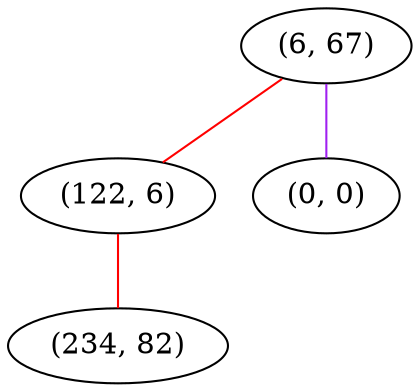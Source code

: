 graph "" {
"(6, 67)";
"(122, 6)";
"(0, 0)";
"(234, 82)";
"(6, 67)" -- "(122, 6)"  [color=red, key=0, weight=1];
"(6, 67)" -- "(0, 0)"  [color=purple, key=0, weight=4];
"(122, 6)" -- "(234, 82)"  [color=red, key=0, weight=1];
}
